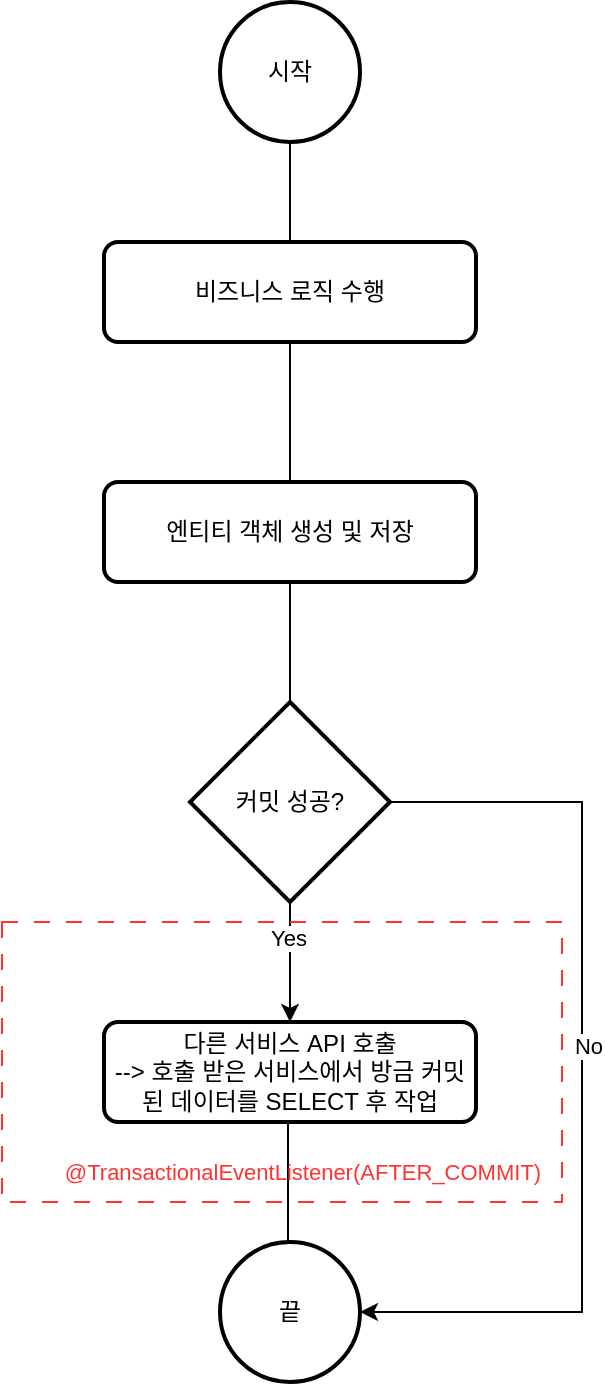<mxfile version="24.8.2">
  <diagram name="페이지-1" id="ILBTeA50URxpd8CFX5g5">
    <mxGraphModel dx="2074" dy="1121" grid="1" gridSize="10" guides="1" tooltips="1" connect="1" arrows="1" fold="1" page="1" pageScale="1" pageWidth="827" pageHeight="1169" math="0" shadow="0">
      <root>
        <mxCell id="0" />
        <mxCell id="1" parent="0" />
        <mxCell id="5kKl5Lmpw-ocknqd8EIQ-4" value="시작" style="strokeWidth=2;html=1;shape=mxgraph.flowchart.start_2;whiteSpace=wrap;" vertex="1" parent="1">
          <mxGeometry x="379" y="40" width="70" height="70" as="geometry" />
        </mxCell>
        <mxCell id="5kKl5Lmpw-ocknqd8EIQ-5" value="비즈니스 로직 수행" style="rounded=1;whiteSpace=wrap;html=1;absoluteArcSize=1;arcSize=14;strokeWidth=2;" vertex="1" parent="1">
          <mxGeometry x="321" y="160" width="186" height="50" as="geometry" />
        </mxCell>
        <mxCell id="5kKl5Lmpw-ocknqd8EIQ-6" value="" style="endArrow=none;html=1;rounded=0;entryX=0.5;entryY=1;entryDx=0;entryDy=0;entryPerimeter=0;exitX=0.5;exitY=0;exitDx=0;exitDy=0;" edge="1" parent="1" source="5kKl5Lmpw-ocknqd8EIQ-5" target="5kKl5Lmpw-ocknqd8EIQ-4">
          <mxGeometry width="50" height="50" relative="1" as="geometry">
            <mxPoint x="389" y="180" as="sourcePoint" />
            <mxPoint x="439" y="130" as="targetPoint" />
          </mxGeometry>
        </mxCell>
        <mxCell id="5kKl5Lmpw-ocknqd8EIQ-8" value="끝" style="strokeWidth=2;html=1;shape=mxgraph.flowchart.start_2;whiteSpace=wrap;" vertex="1" parent="1">
          <mxGeometry x="379" y="660" width="70" height="70" as="geometry" />
        </mxCell>
        <mxCell id="5kKl5Lmpw-ocknqd8EIQ-10" value="엔티티 객체 생성 및 저장" style="rounded=1;whiteSpace=wrap;html=1;absoluteArcSize=1;arcSize=14;strokeWidth=2;" vertex="1" parent="1">
          <mxGeometry x="321" y="280" width="186" height="50" as="geometry" />
        </mxCell>
        <mxCell id="5kKl5Lmpw-ocknqd8EIQ-11" value="" style="endArrow=none;html=1;rounded=0;entryX=0.5;entryY=1;entryDx=0;entryDy=0;exitX=0.5;exitY=0;exitDx=0;exitDy=0;" edge="1" parent="1" source="5kKl5Lmpw-ocknqd8EIQ-10" target="5kKl5Lmpw-ocknqd8EIQ-5">
          <mxGeometry width="50" height="50" relative="1" as="geometry">
            <mxPoint x="449" y="280" as="sourcePoint" />
            <mxPoint x="449" y="230" as="targetPoint" />
          </mxGeometry>
        </mxCell>
        <mxCell id="5kKl5Lmpw-ocknqd8EIQ-14" style="edgeStyle=orthogonalEdgeStyle;rounded=0;orthogonalLoop=1;jettySize=auto;html=1;exitX=0.5;exitY=1;exitDx=0;exitDy=0;exitPerimeter=0;" edge="1" parent="1" source="5kKl5Lmpw-ocknqd8EIQ-12">
          <mxGeometry relative="1" as="geometry">
            <mxPoint x="414" y="550" as="targetPoint" />
          </mxGeometry>
        </mxCell>
        <mxCell id="5kKl5Lmpw-ocknqd8EIQ-15" value="Yes" style="edgeLabel;html=1;align=center;verticalAlign=middle;resizable=0;points=[];" vertex="1" connectable="0" parent="5kKl5Lmpw-ocknqd8EIQ-14">
          <mxGeometry x="-0.405" y="-1" relative="1" as="geometry">
            <mxPoint as="offset" />
          </mxGeometry>
        </mxCell>
        <mxCell id="5kKl5Lmpw-ocknqd8EIQ-12" value="커밋 성공?" style="strokeWidth=2;html=1;shape=mxgraph.flowchart.decision;whiteSpace=wrap;" vertex="1" parent="1">
          <mxGeometry x="364" y="390" width="100" height="100" as="geometry" />
        </mxCell>
        <mxCell id="5kKl5Lmpw-ocknqd8EIQ-13" value="" style="endArrow=none;html=1;rounded=0;entryX=0.5;entryY=1;entryDx=0;entryDy=0;exitX=0.5;exitY=0;exitDx=0;exitDy=0;exitPerimeter=0;" edge="1" parent="1" source="5kKl5Lmpw-ocknqd8EIQ-12" target="5kKl5Lmpw-ocknqd8EIQ-10">
          <mxGeometry width="50" height="50" relative="1" as="geometry">
            <mxPoint x="424" y="410" as="sourcePoint" />
            <mxPoint x="424" y="340" as="targetPoint" />
          </mxGeometry>
        </mxCell>
        <mxCell id="5kKl5Lmpw-ocknqd8EIQ-17" value="다른 서비스 API 호출&lt;div&gt;--&amp;gt; 호출 받은 서비스에서 방금 커밋된 데이터를 SELECT 후 작업&lt;/div&gt;" style="rounded=1;whiteSpace=wrap;html=1;absoluteArcSize=1;arcSize=14;strokeWidth=2;" vertex="1" parent="1">
          <mxGeometry x="321" y="550" width="186" height="50" as="geometry" />
        </mxCell>
        <mxCell id="5kKl5Lmpw-ocknqd8EIQ-19" style="edgeStyle=orthogonalEdgeStyle;rounded=0;orthogonalLoop=1;jettySize=auto;html=1;exitX=1;exitY=0.5;exitDx=0;exitDy=0;exitPerimeter=0;entryX=1;entryY=0.5;entryDx=0;entryDy=0;entryPerimeter=0;" edge="1" parent="1" source="5kKl5Lmpw-ocknqd8EIQ-12" target="5kKl5Lmpw-ocknqd8EIQ-8">
          <mxGeometry relative="1" as="geometry">
            <Array as="points">
              <mxPoint x="560" y="440" />
              <mxPoint x="560" y="695" />
            </Array>
          </mxGeometry>
        </mxCell>
        <mxCell id="5kKl5Lmpw-ocknqd8EIQ-20" value="No" style="edgeLabel;html=1;align=center;verticalAlign=middle;resizable=0;points=[];" vertex="1" connectable="0" parent="5kKl5Lmpw-ocknqd8EIQ-19">
          <mxGeometry x="-0.056" y="3" relative="1" as="geometry">
            <mxPoint as="offset" />
          </mxGeometry>
        </mxCell>
        <mxCell id="5kKl5Lmpw-ocknqd8EIQ-22" value="" style="endArrow=none;html=1;rounded=0;entryX=0.5;entryY=1;entryDx=0;entryDy=0;exitX=0.5;exitY=0;exitDx=0;exitDy=0;exitPerimeter=0;" edge="1" parent="1">
          <mxGeometry width="50" height="50" relative="1" as="geometry">
            <mxPoint x="413" y="660" as="sourcePoint" />
            <mxPoint x="413" y="600" as="targetPoint" />
          </mxGeometry>
        </mxCell>
        <mxCell id="5kKl5Lmpw-ocknqd8EIQ-24" value="" style="rounded=0;whiteSpace=wrap;html=1;fillColor=none;strokeColor=#FF3333;dashed=1;dashPattern=8 8;" vertex="1" parent="1">
          <mxGeometry x="270" y="500" width="280" height="140" as="geometry" />
        </mxCell>
        <mxCell id="5kKl5Lmpw-ocknqd8EIQ-25" value="@TransactionalEventListener(AFTER_COMMIT)" style="text;html=1;align=center;verticalAlign=middle;resizable=0;points=[];autosize=1;strokeColor=none;fillColor=none;fontSize=11;fontColor=#FF3333;" vertex="1" parent="1">
          <mxGeometry x="290" y="610" width="260" height="30" as="geometry" />
        </mxCell>
      </root>
    </mxGraphModel>
  </diagram>
</mxfile>
